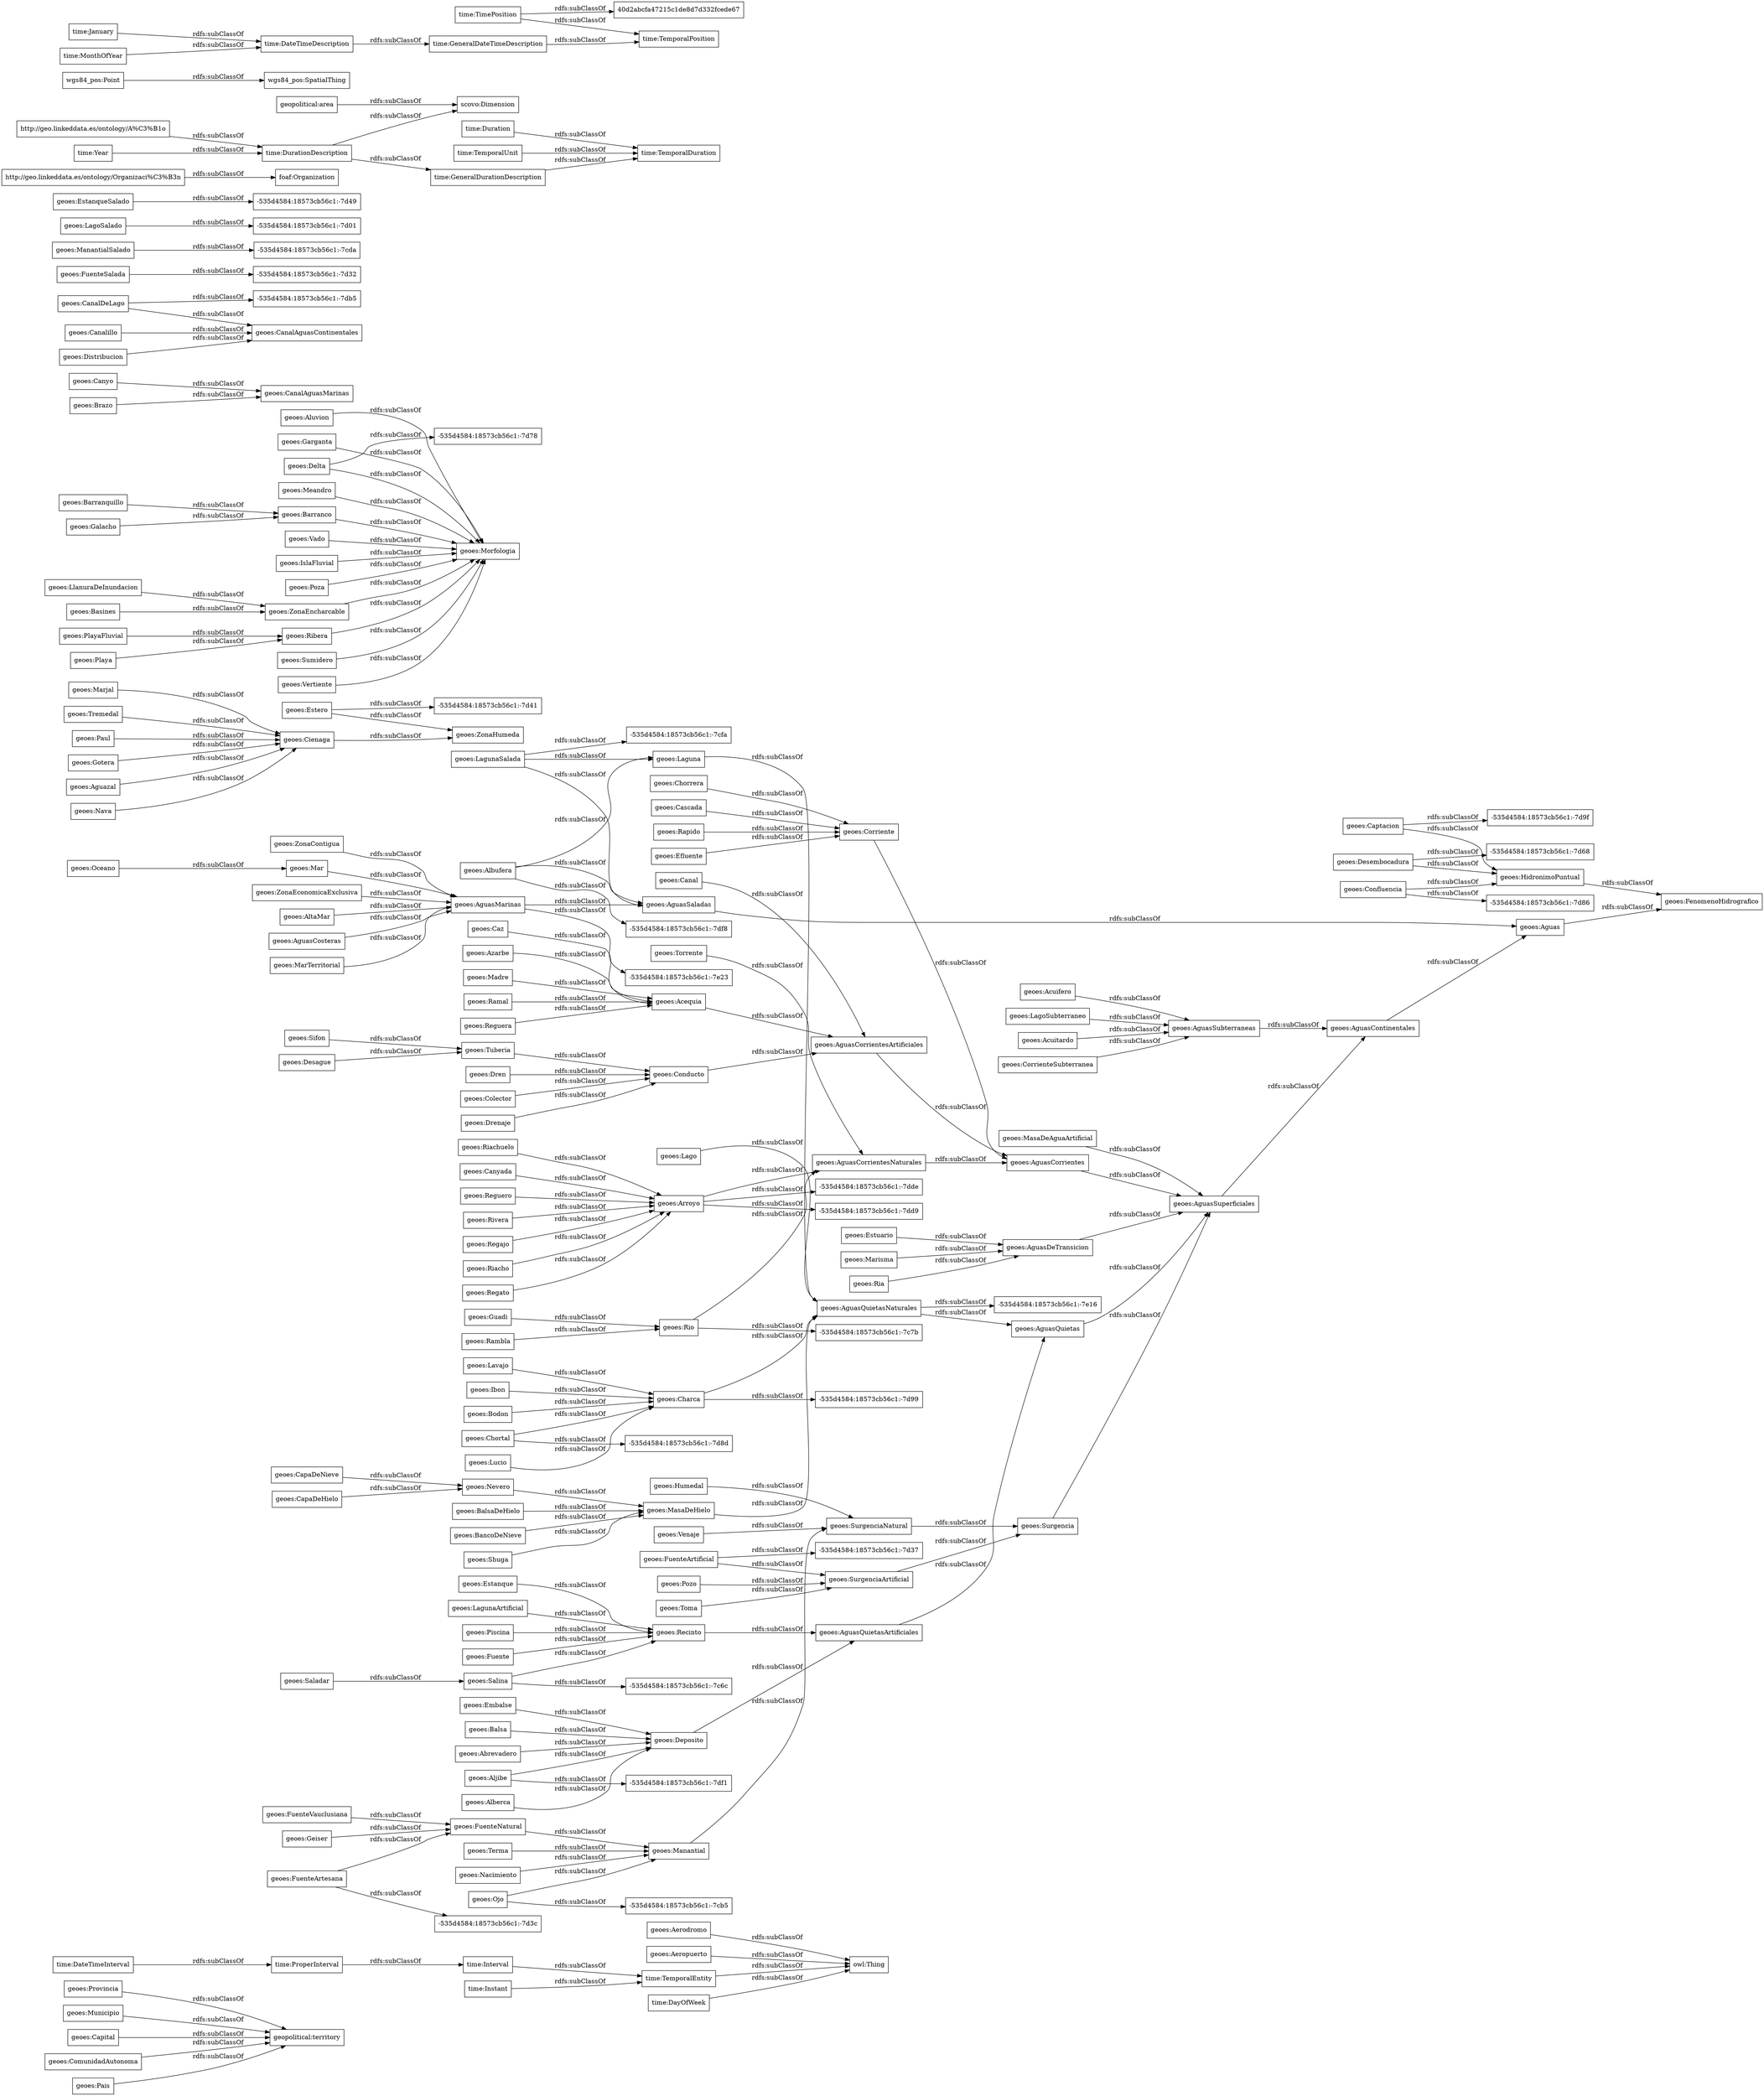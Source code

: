 digraph ar2dtool_diagram { 
rankdir=LR;
size="1000"
node [shape = rectangle, color="black"]; "geoes:Provincia" "geoes:Municipio" "geoes:Capital" "geoes:ComunidadAutonoma" "geoes:Pais" "geopolitical:territory" "geoes:Aerodromo" "owl:Thing" "geoes:Aeropuerto" "-535d4584:18573cb56c1:-7cfa" "geoes:Estero" "geoes:ZonaContigua" "geoes:Caz" "geoes:Lavajo" "geoes:Morfologia" "geoes:Torrente" "geoes:MasaDeAguaArtificial" "geoes:Estuario" "geoes:LlanuraDeInundacion" "geoes:Riachuelo" "geoes:Canyo" "geoes:Guadi" "geoes:Acuifero" "-535d4584:18573cb56c1:-7df8" "geoes:Nevero" "geoes:FuenteArtificial" "geoes:Azarbe" "geoes:Mar" "-535d4584:18573cb56c1:-7db5" "geoes:Canal" "geoes:Arroyo" "geoes:Rio" "-535d4584:18573cb56c1:-7d78" "-535d4584:18573cb56c1:-7d41" "geoes:Estanque" "geoes:Recinto" "geoes:Saladar" "geoes:FuenteNatural" "-535d4584:18573cb56c1:-7c7b" "geoes:ZonaEconomicaExclusiva" "geoes:FuenteSalada" "geoes:FenomenoHidrografico" "geoes:Barranquillo" "geoes:LagoSubterraneo" "geoes:CanalAguasContinentales" "geoes:Aluvion" "geoes:Acequia" "-535d4584:18573cb56c1:-7d8d" "geoes:AltaMar" "geoes:Terma" "geoes:Pozo" "geoes:Canyada" "-535d4584:18573cb56c1:-7dde" "geoes:AguasCorrientes" "geoes:Garganta" "geoes:ManantialSalado" "geoes:Delta" "geoes:Humedal" "geoes:Charca" "geoes:Marjal" "geoes:Cienaga" "geoes:LagoSalado" "geoes:Tuberia" "-535d4584:18573cb56c1:-7d37" "-535d4584:18573cb56c1:-7dd9" "geoes:IslaFluvial" "geoes:Poza" "geoes:Lago" "geoes:AguasSubterraneas" "geoes:Dren" "geoes:Captacion" "geoes:Chorrera" "geoes:Ibon" "geoes:Nacimiento" "geoes:AguasCosteras" "geoes:HidronimoPuntual" "geoes:Albufera" "geoes:LagunaArtificial" "geoes:Colector" "-535d4584:18573cb56c1:-7d86" "geoes:Reguero" "-535d4584:18573cb56c1:-7d3c" "geoes:Sifon" "geoes:Oceano" "geoes:CanalDeLago" "geoes:AguasQuietas" "geoes:ZonaHumeda" "-535d4584:18573cb56c1:-7c6c" "geoes:AguasMarinas" "geoes:ZonaEncharcable" "geoes:PlayaFluvial" "geoes:Rivera" "-535d4584:18573cb56c1:-7d49" "-535d4584:18573cb56c1:-7cda" "geoes:Basines" "geoes:Ribera" "geoes:Embalse" "geoes:Marisma" "geoes:Ojo" "-535d4584:18573cb56c1:-7e16" "geoes:AguasSuperficiales" "geoes:Acuitardo" "geoes:Toma" "geoes:Manantial" "geoes:Piscina" "geoes:Desembocadura" "geoes:Cascada" "geoes:Regajo" "geoes:Rapido" "geoes:CapaDeNieve" "geoes:Corriente" "geoes:Tremedal" "geoes:EstanqueSalado" "-535d4584:18573cb56c1:-7d32" "geoes:Deposito" "geoes:AguasCorrientesArtificiales" "geoes:Canalillo" "geoes:SurgenciaNatural" "geoes:SurgenciaArtificial" "geoes:Galacho" "geoes:Bodon" "geoes:MarTerritorial" "geoes:Confluencia" "geoes:CanalAguasMarinas" "geoes:Riacho" "geoes:Madre" "geoes:Distribucion" "-535d4584:18573cb56c1:-7d01" "geoes:Playa" "geoes:BalsaDeHielo" "-535d4584:18573cb56c1:-7cb5" "geoes:BancoDeNieve" "geoes:Conducto" "geoes:CapaDeHielo" "geoes:AguasCorrientesNaturales" "-535d4584:18573cb56c1:-7df1" "geoes:Paul" "geoes:Chortal" "geoes:Desague" "geoes:CorrienteSubterranea" "geoes:Sumidero" "geoes:Balsa" "geoes:Vertiente" "geoes:Abrevadero" "geoes:Aljibe" "geoes:AguasQuietasNaturales" "geoes:Fuente" "geoes:Meandro" "-535d4584:18573cb56c1:-7d68" "geoes:AguasDeTransicion" "geoes:Barranco" "geoes:MasaDeHielo" "geoes:Drenaje" "geoes:Vado" "geoes:Alberca" "geoes:Salina" "geoes:AguasSaladas" "geoes:Surgencia" "geoes:Gotera" "geoes:Ria" "geoes:Aguazal" "geoes:AguasContinentales" "-535d4584:18573cb56c1:-7d9f" "geoes:FuenteVauclusiana" "geoes:Lucio" "geoes:Laguna" "geoes:Aguas" "geoes:Efluente" "geoes:Ramal" "-535d4584:18573cb56c1:-7e23" "geoes:LagunaSalada" "geoes:AguasQuietasArtificiales" "-535d4584:18573cb56c1:-7d99" "geoes:Geiser" "geoes:FuenteArtesana" "geoes:Venaje" "geoes:Shuga" "geoes:Reguera" "geoes:Regato" "geoes:Brazo" "geoes:Nava" "geoes:Rambla" "foaf:Organization" "time:DurationDescription" "wgs84_pos:SpatialThing" "scovo:Dimension" "http://geo.linkeddata.es/ontology/Organizaci%C3%B3n" "http://geo.linkeddata.es/ontology/A%C3%B1o" "geopolitical:area" "time:GeneralDateTimeDescription" "time:DateTimeInterval" "time:TemporalDuration" "time:Duration" "time:GeneralDurationDescription" "time:January" "time:ProperInterval" "time:TimePosition" "40d2abcfa47215c1de8d7d332fcede67" "time:TemporalPosition" "time:Interval" "time:TemporalEntity" "time:Year" "time:MonthOfYear" "time:DateTimeDescription" "time:TemporalUnit" "time:Instant" "time:DayOfWeek" ; /*classes style*/
	"time:Year" -> "time:DurationDescription" [ label = "rdfs:subClassOf" ];
	"geoes:Municipio" -> "geopolitical:territory" [ label = "rdfs:subClassOf" ];
	"geoes:AguasContinentales" -> "geoes:Aguas" [ label = "rdfs:subClassOf" ];
	"time:Instant" -> "time:TemporalEntity" [ label = "rdfs:subClassOf" ];
	"geoes:Conducto" -> "geoes:AguasCorrientesArtificiales" [ label = "rdfs:subClassOf" ];
	"geoes:Nava" -> "geoes:Cienaga" [ label = "rdfs:subClassOf" ];
	"geoes:AguasCorrientes" -> "geoes:AguasSuperficiales" [ label = "rdfs:subClassOf" ];
	"geoes:Rapido" -> "geoes:Corriente" [ label = "rdfs:subClassOf" ];
	"geoes:Reguero" -> "geoes:Arroyo" [ label = "rdfs:subClassOf" ];
	"geoes:EstanqueSalado" -> "-535d4584:18573cb56c1:-7d49" [ label = "rdfs:subClassOf" ];
	"geoes:Vado" -> "geoes:Morfologia" [ label = "rdfs:subClassOf" ];
	"geoes:Rambla" -> "geoes:Rio" [ label = "rdfs:subClassOf" ];
	"geoes:Capital" -> "geopolitical:territory" [ label = "rdfs:subClassOf" ];
	"geoes:Aerodromo" -> "owl:Thing" [ label = "rdfs:subClassOf" ];
	"geoes:Ibon" -> "geoes:Charca" [ label = "rdfs:subClassOf" ];
	"geoes:Basines" -> "geoes:ZonaEncharcable" [ label = "rdfs:subClassOf" ];
	"geoes:Lucio" -> "geoes:Charca" [ label = "rdfs:subClassOf" ];
	"geoes:Galacho" -> "geoes:Barranco" [ label = "rdfs:subClassOf" ];
	"geoes:Lavajo" -> "geoes:Charca" [ label = "rdfs:subClassOf" ];
	"geoes:Delta" -> "-535d4584:18573cb56c1:-7d78" [ label = "rdfs:subClassOf" ];
	"geoes:Delta" -> "geoes:Morfologia" [ label = "rdfs:subClassOf" ];
	"geoes:ZonaContigua" -> "geoes:AguasMarinas" [ label = "rdfs:subClassOf" ];
	"geoes:AltaMar" -> "geoes:AguasMarinas" [ label = "rdfs:subClassOf" ];
	"geoes:Acuifero" -> "geoes:AguasSubterraneas" [ label = "rdfs:subClassOf" ];
	"geoes:Rivera" -> "geoes:Arroyo" [ label = "rdfs:subClassOf" ];
	"time:DayOfWeek" -> "owl:Thing" [ label = "rdfs:subClassOf" ];
	"time:Interval" -> "time:TemporalEntity" [ label = "rdfs:subClassOf" ];
	"geoes:Aguas" -> "geoes:FenomenoHidrografico" [ label = "rdfs:subClassOf" ];
	"geoes:FuenteSalada" -> "-535d4584:18573cb56c1:-7d32" [ label = "rdfs:subClassOf" ];
	"geoes:ZonaEncharcable" -> "geoes:Morfologia" [ label = "rdfs:subClassOf" ];
	"geoes:Ramal" -> "geoes:Acequia" [ label = "rdfs:subClassOf" ];
	"geoes:Riacho" -> "geoes:Arroyo" [ label = "rdfs:subClassOf" ];
	"geoes:Albufera" -> "-535d4584:18573cb56c1:-7df8" [ label = "rdfs:subClassOf" ];
	"geoes:Albufera" -> "geoes:Laguna" [ label = "rdfs:subClassOf" ];
	"geoes:Albufera" -> "geoes:AguasSaladas" [ label = "rdfs:subClassOf" ];
	"geoes:Gotera" -> "geoes:Cienaga" [ label = "rdfs:subClassOf" ];
	"geoes:Pozo" -> "geoes:SurgenciaArtificial" [ label = "rdfs:subClassOf" ];
	"geoes:Canalillo" -> "geoes:CanalAguasContinentales" [ label = "rdfs:subClassOf" ];
	"geoes:Madre" -> "geoes:Acequia" [ label = "rdfs:subClassOf" ];
	"geoes:Desembocadura" -> "-535d4584:18573cb56c1:-7d68" [ label = "rdfs:subClassOf" ];
	"geoes:Desembocadura" -> "geoes:HidronimoPuntual" [ label = "rdfs:subClassOf" ];
	"geoes:Salina" -> "-535d4584:18573cb56c1:-7c6c" [ label = "rdfs:subClassOf" ];
	"geoes:Salina" -> "geoes:Recinto" [ label = "rdfs:subClassOf" ];
	"geoes:Fuente" -> "geoes:Recinto" [ label = "rdfs:subClassOf" ];
	"time:DateTimeInterval" -> "time:ProperInterval" [ label = "rdfs:subClassOf" ];
	"geoes:Marisma" -> "geoes:AguasDeTransicion" [ label = "rdfs:subClassOf" ];
	"geoes:Efluente" -> "geoes:Corriente" [ label = "rdfs:subClassOf" ];
	"time:GeneralDateTimeDescription" -> "time:TemporalPosition" [ label = "rdfs:subClassOf" ];
	"geoes:Canal" -> "geoes:AguasCorrientesArtificiales" [ label = "rdfs:subClassOf" ];
	"geoes:Chorrera" -> "geoes:Corriente" [ label = "rdfs:subClassOf" ];
	"time:MonthOfYear" -> "time:DateTimeDescription" [ label = "rdfs:subClassOf" ];
	"geoes:Nevero" -> "geoes:MasaDeHielo" [ label = "rdfs:subClassOf" ];
	"geoes:Estuario" -> "geoes:AguasDeTransicion" [ label = "rdfs:subClassOf" ];
	"geoes:Garganta" -> "geoes:Morfologia" [ label = "rdfs:subClassOf" ];
	"geoes:Piscina" -> "geoes:Recinto" [ label = "rdfs:subClassOf" ];
	"geoes:AguasCosteras" -> "geoes:AguasMarinas" [ label = "rdfs:subClassOf" ];
	"time:DateTimeDescription" -> "time:GeneralDateTimeDescription" [ label = "rdfs:subClassOf" ];
	"time:ProperInterval" -> "time:Interval" [ label = "rdfs:subClassOf" ];
	"geoes:AguasQuietas" -> "geoes:AguasSuperficiales" [ label = "rdfs:subClassOf" ];
	"geoes:Meandro" -> "geoes:Morfologia" [ label = "rdfs:subClassOf" ];
	"geoes:LagunaSalada" -> "-535d4584:18573cb56c1:-7cfa" [ label = "rdfs:subClassOf" ];
	"geoes:LagunaSalada" -> "geoes:Laguna" [ label = "rdfs:subClassOf" ];
	"geoes:LagunaSalada" -> "geoes:AguasSaladas" [ label = "rdfs:subClassOf" ];
	"geoes:Caz" -> "geoes:Acequia" [ label = "rdfs:subClassOf" ];
	"geoes:Charca" -> "-535d4584:18573cb56c1:-7d99" [ label = "rdfs:subClassOf" ];
	"geoes:Charca" -> "geoes:AguasQuietasNaturales" [ label = "rdfs:subClassOf" ];
	"geoes:AguasQuietasNaturales" -> "-535d4584:18573cb56c1:-7e16" [ label = "rdfs:subClassOf" ];
	"geoes:AguasQuietasNaturales" -> "geoes:AguasQuietas" [ label = "rdfs:subClassOf" ];
	"geoes:IslaFluvial" -> "geoes:Morfologia" [ label = "rdfs:subClassOf" ];
	"geoes:Aljibe" -> "-535d4584:18573cb56c1:-7df1" [ label = "rdfs:subClassOf" ];
	"geoes:Aljibe" -> "geoes:Deposito" [ label = "rdfs:subClassOf" ];
	"geoes:BalsaDeHielo" -> "geoes:MasaDeHielo" [ label = "rdfs:subClassOf" ];
	"geoes:MasaDeHielo" -> "geoes:AguasQuietasNaturales" [ label = "rdfs:subClassOf" ];
	"geoes:Balsa" -> "geoes:Deposito" [ label = "rdfs:subClassOf" ];
	"geoes:FuenteVauclusiana" -> "geoes:FuenteNatural" [ label = "rdfs:subClassOf" ];
	"geoes:Tremedal" -> "geoes:Cienaga" [ label = "rdfs:subClassOf" ];
	"http://geo.linkeddata.es/ontology/A%C3%B1o" -> "time:DurationDescription" [ label = "rdfs:subClassOf" ];
	"geoes:Confluencia" -> "-535d4584:18573cb56c1:-7d86" [ label = "rdfs:subClassOf" ];
	"geoes:Confluencia" -> "geoes:HidronimoPuntual" [ label = "rdfs:subClassOf" ];
	"geoes:CapaDeHielo" -> "geoes:Nevero" [ label = "rdfs:subClassOf" ];
	"geoes:SurgenciaNatural" -> "geoes:Surgencia" [ label = "rdfs:subClassOf" ];
	"geoes:Playa" -> "geoes:Ribera" [ label = "rdfs:subClassOf" ];
	"geoes:Guadi" -> "geoes:Rio" [ label = "rdfs:subClassOf" ];
	"geoes:Sifon" -> "geoes:Tuberia" [ label = "rdfs:subClassOf" ];
	"geoes:Torrente" -> "geoes:AguasCorrientesNaturales" [ label = "rdfs:subClassOf" ];
	"geoes:CanalDeLago" -> "-535d4584:18573cb56c1:-7db5" [ label = "rdfs:subClassOf" ];
	"geoes:CanalDeLago" -> "geoes:CanalAguasContinentales" [ label = "rdfs:subClassOf" ];
	"geoes:Acuitardo" -> "geoes:AguasSubterraneas" [ label = "rdfs:subClassOf" ];
	"time:GeneralDurationDescription" -> "time:TemporalDuration" [ label = "rdfs:subClassOf" ];
	"geoes:Azarbe" -> "geoes:Acequia" [ label = "rdfs:subClassOf" ];
	"geoes:Aeropuerto" -> "owl:Thing" [ label = "rdfs:subClassOf" ];
	"geoes:Mar" -> "geoes:AguasMarinas" [ label = "rdfs:subClassOf" ];
	"geoes:Canyada" -> "geoes:Arroyo" [ label = "rdfs:subClassOf" ];
	"geoes:Arroyo" -> "geoes:AguasCorrientesNaturales" [ label = "rdfs:subClassOf" ];
	"geoes:Arroyo" -> "-535d4584:18573cb56c1:-7dde" [ label = "rdfs:subClassOf" ];
	"geoes:Arroyo" -> "-535d4584:18573cb56c1:-7dd9" [ label = "rdfs:subClassOf" ];
	"geoes:Regajo" -> "geoes:Arroyo" [ label = "rdfs:subClassOf" ];
	"geopolitical:area" -> "scovo:Dimension" [ label = "rdfs:subClassOf" ];
	"geoes:Bodon" -> "geoes:Charca" [ label = "rdfs:subClassOf" ];
	"geoes:Riachuelo" -> "geoes:Arroyo" [ label = "rdfs:subClassOf" ];
	"geoes:LagoSubterraneo" -> "geoes:AguasSubterraneas" [ label = "rdfs:subClassOf" ];
	"time:TemporalUnit" -> "time:TemporalDuration" [ label = "rdfs:subClassOf" ];
	"geoes:PlayaFluvial" -> "geoes:Ribera" [ label = "rdfs:subClassOf" ];
	"geoes:ZonaEconomicaExclusiva" -> "geoes:AguasMarinas" [ label = "rdfs:subClassOf" ];
	"geoes:AguasCorrientesArtificiales" -> "geoes:AguasCorrientes" [ label = "rdfs:subClassOf" ];
	"geoes:Manantial" -> "geoes:SurgenciaNatural" [ label = "rdfs:subClassOf" ];
	"geoes:AguasSuperficiales" -> "geoes:AguasContinentales" [ label = "rdfs:subClassOf" ];
	"time:DurationDescription" -> "time:GeneralDurationDescription" [ label = "rdfs:subClassOf" ];
	"time:DurationDescription" -> "scovo:Dimension" [ label = "rdfs:subClassOf" ];
	"geoes:Deposito" -> "geoes:AguasQuietasArtificiales" [ label = "rdfs:subClassOf" ];
	"geoes:Captacion" -> "-535d4584:18573cb56c1:-7d9f" [ label = "rdfs:subClassOf" ];
	"geoes:Captacion" -> "geoes:HidronimoPuntual" [ label = "rdfs:subClassOf" ];
	"geoes:Tuberia" -> "geoes:Conducto" [ label = "rdfs:subClassOf" ];
	"time:January" -> "time:DateTimeDescription" [ label = "rdfs:subClassOf" ];
	"geoes:AguasDeTransicion" -> "geoes:AguasSuperficiales" [ label = "rdfs:subClassOf" ];
	"geoes:Ria" -> "geoes:AguasDeTransicion" [ label = "rdfs:subClassOf" ];
	"geoes:Regato" -> "geoes:Arroyo" [ label = "rdfs:subClassOf" ];
	"geoes:Ribera" -> "geoes:Morfologia" [ label = "rdfs:subClassOf" ];
	"geoes:Drenaje" -> "geoes:Conducto" [ label = "rdfs:subClassOf" ];
	"geoes:Corriente" -> "geoes:AguasCorrientes" [ label = "rdfs:subClassOf" ];
	"geoes:FuenteArtesana" -> "-535d4584:18573cb56c1:-7d3c" [ label = "rdfs:subClassOf" ];
	"geoes:FuenteArtesana" -> "geoes:FuenteNatural" [ label = "rdfs:subClassOf" ];
	"geoes:Oceano" -> "geoes:Mar" [ label = "rdfs:subClassOf" ];
	"geoes:Barranquillo" -> "geoes:Barranco" [ label = "rdfs:subClassOf" ];
	"geoes:MasaDeAguaArtificial" -> "geoes:AguasSuperficiales" [ label = "rdfs:subClassOf" ];
	"geoes:FuenteNatural" -> "geoes:Manantial" [ label = "rdfs:subClassOf" ];
	"geoes:Laguna" -> "geoes:AguasQuietasNaturales" [ label = "rdfs:subClassOf" ];
	"geoes:Nacimiento" -> "geoes:Manantial" [ label = "rdfs:subClassOf" ];
	"geoes:Dren" -> "geoes:Conducto" [ label = "rdfs:subClassOf" ];
	"geoes:CapaDeNieve" -> "geoes:Nevero" [ label = "rdfs:subClassOf" ];
	"geoes:LlanuraDeInundacion" -> "geoes:ZonaEncharcable" [ label = "rdfs:subClassOf" ];
	"geoes:Ojo" -> "-535d4584:18573cb56c1:-7cb5" [ label = "rdfs:subClassOf" ];
	"geoes:Ojo" -> "geoes:Manantial" [ label = "rdfs:subClassOf" ];
	"geoes:Terma" -> "geoes:Manantial" [ label = "rdfs:subClassOf" ];
	"geoes:Vertiente" -> "geoes:Morfologia" [ label = "rdfs:subClassOf" ];
	"geoes:Barranco" -> "geoes:Morfologia" [ label = "rdfs:subClassOf" ];
	"geoes:AguasMarinas" -> "-535d4584:18573cb56c1:-7e23" [ label = "rdfs:subClassOf" ];
	"geoes:AguasMarinas" -> "geoes:AguasSaladas" [ label = "rdfs:subClassOf" ];
	"geoes:Estero" -> "-535d4584:18573cb56c1:-7d41" [ label = "rdfs:subClassOf" ];
	"geoes:Estero" -> "geoes:ZonaHumeda" [ label = "rdfs:subClassOf" ];
	"geoes:Brazo" -> "geoes:CanalAguasMarinas" [ label = "rdfs:subClassOf" ];
	"geoes:Pais" -> "geopolitical:territory" [ label = "rdfs:subClassOf" ];
	"geoes:Shuga" -> "geoes:MasaDeHielo" [ label = "rdfs:subClassOf" ];
	"time:Duration" -> "time:TemporalDuration" [ label = "rdfs:subClassOf" ];
	"geoes:AguasSaladas" -> "geoes:Aguas" [ label = "rdfs:subClassOf" ];
	"geoes:BancoDeNieve" -> "geoes:MasaDeHielo" [ label = "rdfs:subClassOf" ];
	"geoes:Alberca" -> "geoes:Deposito" [ label = "rdfs:subClassOf" ];
	"geoes:Paul" -> "geoes:Cienaga" [ label = "rdfs:subClassOf" ];
	"geoes:Reguera" -> "geoes:Acequia" [ label = "rdfs:subClassOf" ];
	"geoes:Geiser" -> "geoes:FuenteNatural" [ label = "rdfs:subClassOf" ];
	"geoes:Abrevadero" -> "geoes:Deposito" [ label = "rdfs:subClassOf" ];
	"wgs84_pos:Point" -> "wgs84_pos:SpatialThing" [ label = "rdfs:subClassOf" ];
	"geoes:Marjal" -> "geoes:Cienaga" [ label = "rdfs:subClassOf" ];
	"geoes:Canyo" -> "geoes:CanalAguasMarinas" [ label = "rdfs:subClassOf" ];
	"geoes:AguasQuietasArtificiales" -> "geoes:AguasQuietas" [ label = "rdfs:subClassOf" ];
	"geoes:Provincia" -> "geopolitical:territory" [ label = "rdfs:subClassOf" ];
	"geoes:SurgenciaArtificial" -> "geoes:Surgencia" [ label = "rdfs:subClassOf" ];
	"geoes:Venaje" -> "geoes:SurgenciaNatural" [ label = "rdfs:subClassOf" ];
	"geoes:Distribucion" -> "geoes:CanalAguasContinentales" [ label = "rdfs:subClassOf" ];
	"time:TemporalEntity" -> "owl:Thing" [ label = "rdfs:subClassOf" ];
	"geoes:ComunidadAutonoma" -> "geopolitical:territory" [ label = "rdfs:subClassOf" ];
	"geoes:Aluvion" -> "geoes:Morfologia" [ label = "rdfs:subClassOf" ];
	"geoes:Desague" -> "geoes:Tuberia" [ label = "rdfs:subClassOf" ];
	"geoes:ManantialSalado" -> "-535d4584:18573cb56c1:-7cda" [ label = "rdfs:subClassOf" ];
	"geoes:Surgencia" -> "geoes:AguasSuperficiales" [ label = "rdfs:subClassOf" ];
	"geoes:CorrienteSubterranea" -> "geoes:AguasSubterraneas" [ label = "rdfs:subClassOf" ];
	"geoes:Acequia" -> "geoes:AguasCorrientesArtificiales" [ label = "rdfs:subClassOf" ];
	"geoes:Chortal" -> "-535d4584:18573cb56c1:-7d8d" [ label = "rdfs:subClassOf" ];
	"geoes:Chortal" -> "geoes:Charca" [ label = "rdfs:subClassOf" ];
	"geoes:Cienaga" -> "geoes:ZonaHumeda" [ label = "rdfs:subClassOf" ];
	"geoes:Embalse" -> "geoes:Deposito" [ label = "rdfs:subClassOf" ];
	"geoes:Poza" -> "geoes:Morfologia" [ label = "rdfs:subClassOf" ];
	"geoes:Estanque" -> "geoes:Recinto" [ label = "rdfs:subClassOf" ];
	"geoes:Aguazal" -> "geoes:Cienaga" [ label = "rdfs:subClassOf" ];
	"http://geo.linkeddata.es/ontology/Organizaci%C3%B3n" -> "foaf:Organization" [ label = "rdfs:subClassOf" ];
	"geoes:AguasCorrientesNaturales" -> "geoes:AguasCorrientes" [ label = "rdfs:subClassOf" ];
	"geoes:Recinto" -> "geoes:AguasQuietasArtificiales" [ label = "rdfs:subClassOf" ];
	"geoes:HidronimoPuntual" -> "geoes:FenomenoHidrografico" [ label = "rdfs:subClassOf" ];
	"geoes:LagunaArtificial" -> "geoes:Recinto" [ label = "rdfs:subClassOf" ];
	"time:TimePosition" -> "40d2abcfa47215c1de8d7d332fcede67" [ label = "rdfs:subClassOf" ];
	"time:TimePosition" -> "time:TemporalPosition" [ label = "rdfs:subClassOf" ];
	"geoes:Colector" -> "geoes:Conducto" [ label = "rdfs:subClassOf" ];
	"geoes:Rio" -> "-535d4584:18573cb56c1:-7c7b" [ label = "rdfs:subClassOf" ];
	"geoes:Rio" -> "geoes:AguasCorrientesNaturales" [ label = "rdfs:subClassOf" ];
	"geoes:Saladar" -> "geoes:Salina" [ label = "rdfs:subClassOf" ];
	"geoes:LagoSalado" -> "-535d4584:18573cb56c1:-7d01" [ label = "rdfs:subClassOf" ];
	"geoes:Lago" -> "geoes:AguasQuietasNaturales" [ label = "rdfs:subClassOf" ];
	"geoes:Sumidero" -> "geoes:Morfologia" [ label = "rdfs:subClassOf" ];
	"geoes:Humedal" -> "geoes:SurgenciaNatural" [ label = "rdfs:subClassOf" ];
	"geoes:MarTerritorial" -> "geoes:AguasMarinas" [ label = "rdfs:subClassOf" ];
	"geoes:Cascada" -> "geoes:Corriente" [ label = "rdfs:subClassOf" ];
	"geoes:AguasSubterraneas" -> "geoes:AguasContinentales" [ label = "rdfs:subClassOf" ];
	"geoes:Toma" -> "geoes:SurgenciaArtificial" [ label = "rdfs:subClassOf" ];
	"geoes:FuenteArtificial" -> "-535d4584:18573cb56c1:-7d37" [ label = "rdfs:subClassOf" ];
	"geoes:FuenteArtificial" -> "geoes:SurgenciaArtificial" [ label = "rdfs:subClassOf" ];

}
